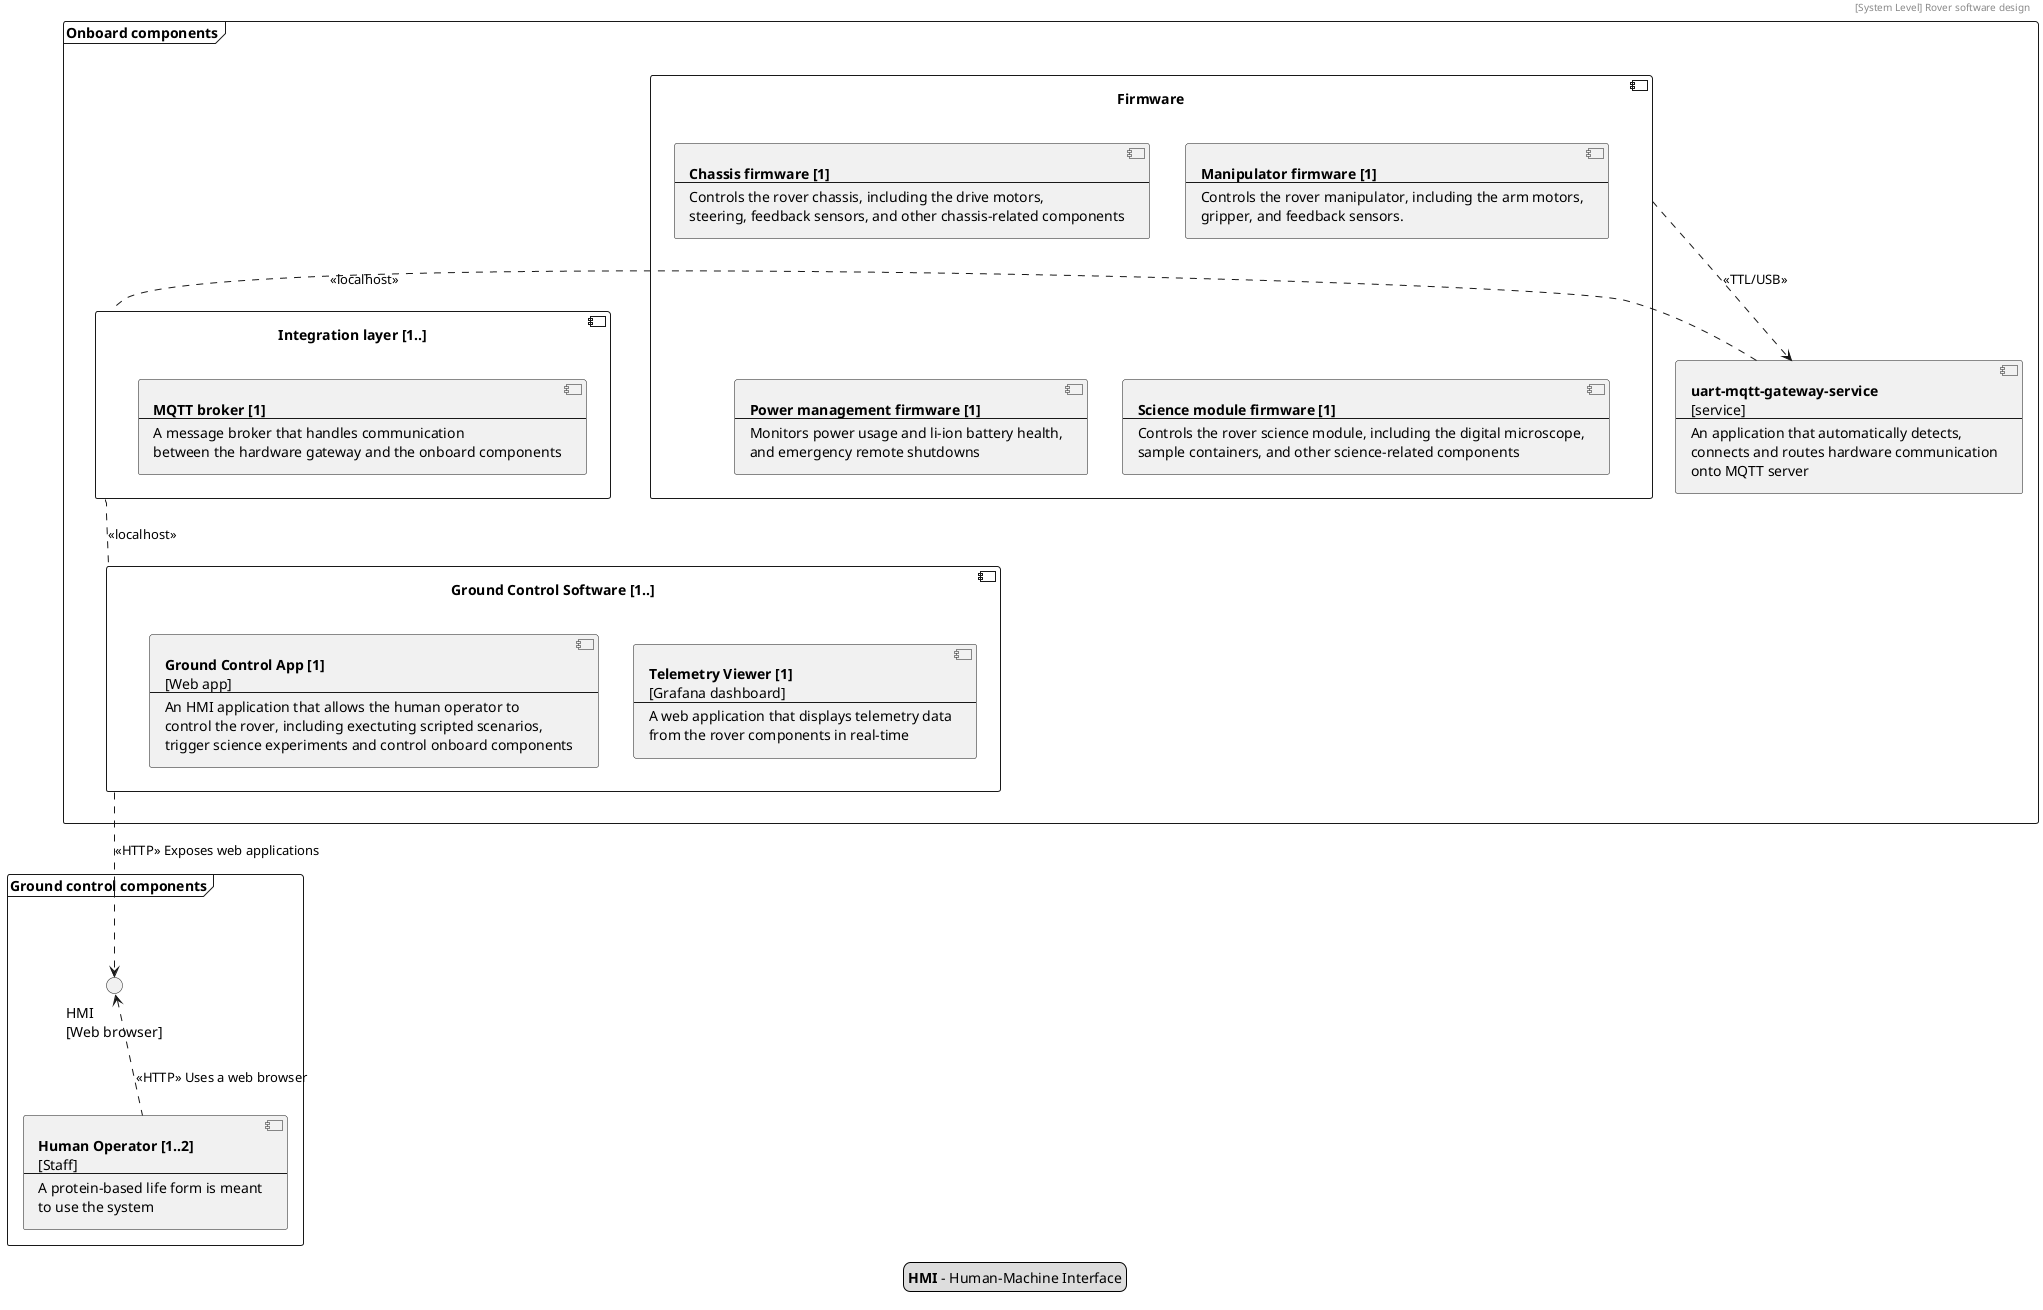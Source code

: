 @startuml [System Level] Rover software design
header [System Level] Rover software design

frame "Onboard components" {
    component firmware as "**Firmware**" {

        component chassis_firmware as "**Chassis firmware [1]**
        ---
        Controls the rover chassis, including the drive motors,
        steering, feedback sensors, and other chassis-related components"

        component manipulator_firmware as "**Manipulator firmware [1]**
        ---
        Controls the rover manipulator, including the arm motors,
        gripper, and feedback sensors."

        component power_management_firmware as "**Power management firmware [1]**
        ---
        Monitors power usage and li-ion battery health,
        and emergency remote shutdowns"

        component science_module_firmware as "**Science module firmware [1]**
        ---
        Controls the rover science module, including the digital microscope,
        sample containers, and other science-related components"
    }

    component hardware_gateway as "**uart-mqtt-gateway-service**
    [service]
    ---
    An application that automatically detects,
    connects and routes hardware communication
    onto MQTT server"

    component integration_layer as "**Integration layer [1..]**" {
        component mqrtt_broker as "**MQTT broker [1]**
        ---
        A message broker that handles communication
        between the hardware gateway and the onboard components"

    }

    component ground_ctrl_software as "**Ground Control Software [1..]**" {
        component telemetry_viewer as "**Telemetry Viewer [1]**
        [Grafana dashboard]
        ---
        A web application that displays telemetry data
        from the rover components in real-time"

        component ground_control_app as "**Ground Control App [1]**
        [Web app]
        ---
        An HMI application that allows the human operator to
        control the rover, including exectuting scripted scenarios,
        trigger science experiments and control onboard components"
    }
}

frame "Ground control components" {

    component operator as "**Human Operator [1..2]**
    [Staff]
    ---
    A protein-based life form is meant
    to use the system"

    () hmi as "HMI\n[Web browser]"
}

ground_ctrl_software .up. integration_layer: <<localhost>>
hardware_gateway . integration_layer: <<localhost>>
firmware .down.> hardware_gateway: <<TTL/USB>>
operator .up.> hmi: <<HTTP>> Uses a web browser
ground_ctrl_software .down.> hmi: <<HTTP>> Exposes web applications

legend
    **HMI** - Human-Machine Interface
end legend
@enduml